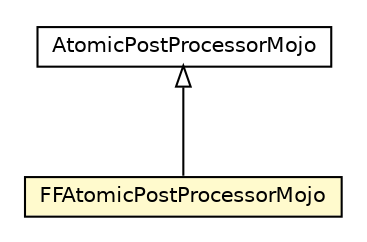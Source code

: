 #!/usr/local/bin/dot
#
# Class diagram 
# Generated by UMLGraph version 5.1 (http://www.umlgraph.org/)
#

digraph G {
	edge [fontname="Helvetica",fontsize=10,labelfontname="Helvetica",labelfontsize=10];
	node [fontname="Helvetica",fontsize=10,shape=plaintext];
	nodesep=0.25;
	ranksep=0.5;
	// pt.ist.fenixframework.atomic.maven.FFAtomicPostProcessorMojo
	c66126 [label=<<table title="pt.ist.fenixframework.atomic.maven.FFAtomicPostProcessorMojo" border="0" cellborder="1" cellspacing="0" cellpadding="2" port="p" bgcolor="lemonChiffon" href="./FFAtomicPostProcessorMojo.html">
		<tr><td><table border="0" cellspacing="0" cellpadding="1">
<tr><td align="center" balign="center"> FFAtomicPostProcessorMojo </td></tr>
		</table></td></tr>
		</table>>, fontname="Helvetica", fontcolor="black", fontsize=10.0];
	// pt.ist.fenixframework.atomic.maven.AtomicPostProcessorMojo
	c66129 [label=<<table title="pt.ist.fenixframework.atomic.maven.AtomicPostProcessorMojo" border="0" cellborder="1" cellspacing="0" cellpadding="2" port="p" href="./AtomicPostProcessorMojo.html">
		<tr><td><table border="0" cellspacing="0" cellpadding="1">
<tr><td align="center" balign="center"> AtomicPostProcessorMojo </td></tr>
		</table></td></tr>
		</table>>, fontname="Helvetica", fontcolor="black", fontsize=10.0];
	//pt.ist.fenixframework.atomic.maven.FFAtomicPostProcessorMojo extends pt.ist.fenixframework.atomic.maven.AtomicPostProcessorMojo
	c66129:p -> c66126:p [dir=back,arrowtail=empty];
}

